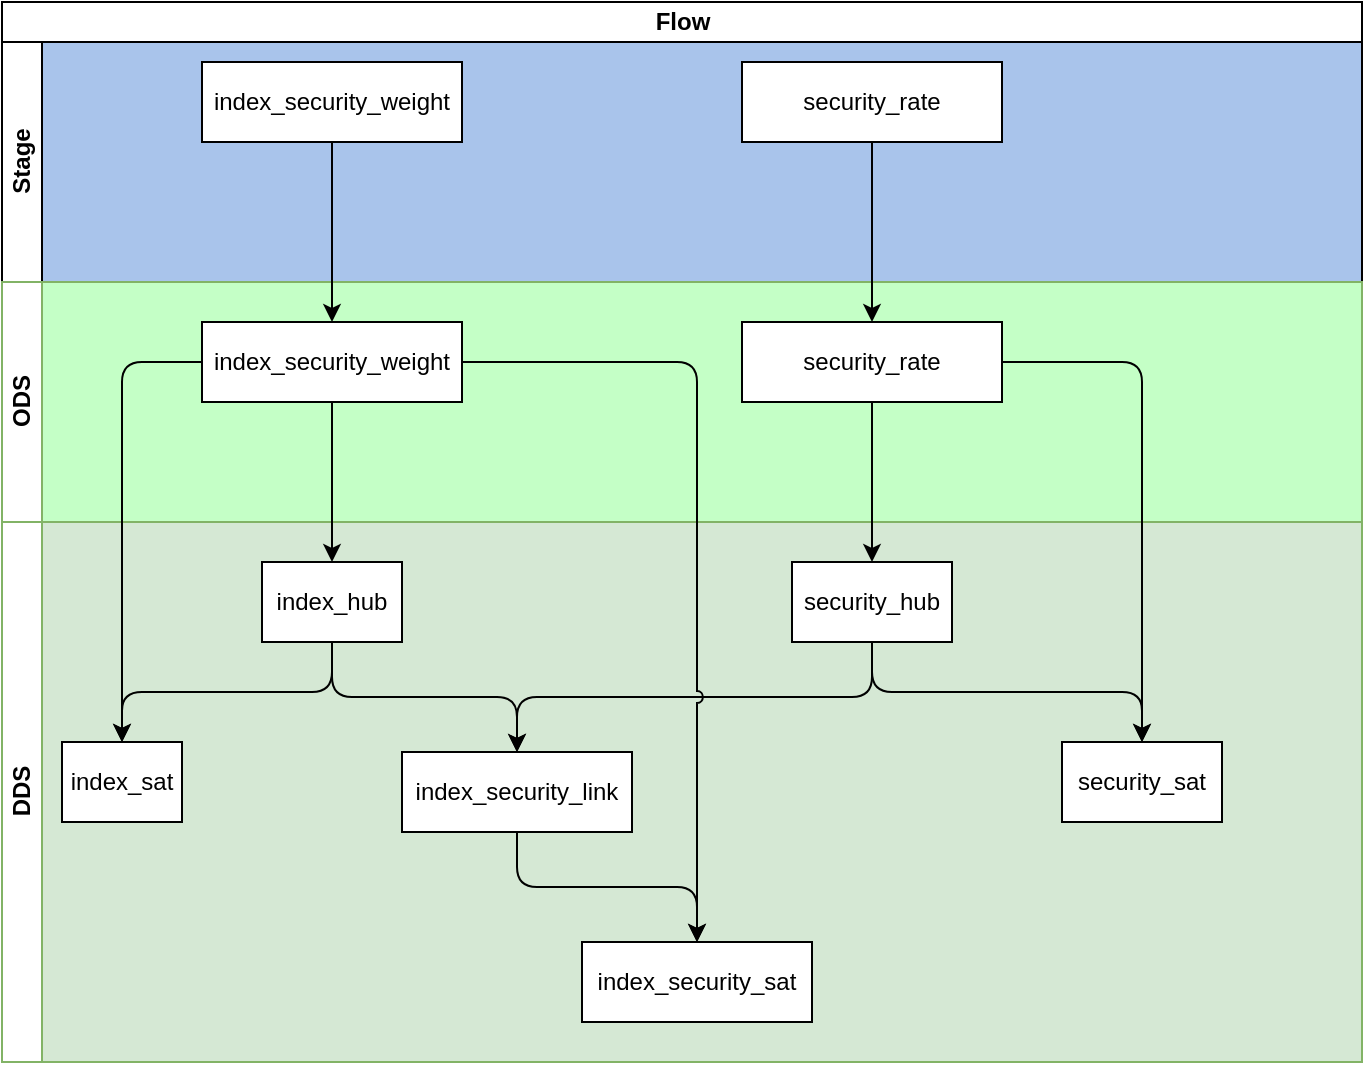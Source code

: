 <mxfile version="14.5.1" type="device"><diagram id="kgpKYQtTHZ0yAKxKKP6v" name="Page-1"><mxGraphModel dx="1422" dy="822" grid="1" gridSize="10" guides="1" tooltips="1" connect="1" arrows="1" fold="1" page="1" pageScale="1" pageWidth="850" pageHeight="1100" math="0" shadow="0"><root><mxCell id="0"/><mxCell id="1" parent="0"/><mxCell id="UjyNvOaD0_XeSE8_l7fK-49" value="Flow" style="swimlane;html=1;childLayout=stackLayout;resizeParent=1;resizeParentMax=0;horizontal=1;startSize=20;horizontalStack=0;" vertex="1" parent="1"><mxGeometry x="80" y="60" width="680" height="530" as="geometry"/></mxCell><mxCell id="UjyNvOaD0_XeSE8_l7fK-50" value="Stage" style="swimlane;html=1;startSize=20;horizontal=0;fillColor=none;swimlaneFillColor=#A9C4EB;" vertex="1" parent="UjyNvOaD0_XeSE8_l7fK-49"><mxGeometry y="20" width="680" height="120" as="geometry"><mxRectangle y="20" width="480" height="20" as="alternateBounds"/></mxGeometry></mxCell><mxCell id="UjyNvOaD0_XeSE8_l7fK-66" value="index_security_weight" style="rounded=0;whiteSpace=wrap;html=1;" vertex="1" parent="UjyNvOaD0_XeSE8_l7fK-50"><mxGeometry x="100" y="10" width="130" height="40" as="geometry"/></mxCell><mxCell id="UjyNvOaD0_XeSE8_l7fK-68" value="security_rate" style="rounded=0;whiteSpace=wrap;html=1;" vertex="1" parent="UjyNvOaD0_XeSE8_l7fK-50"><mxGeometry x="370" y="10" width="130" height="40" as="geometry"/></mxCell><mxCell id="UjyNvOaD0_XeSE8_l7fK-51" value="ODS" style="swimlane;html=1;startSize=20;horizontal=0;strokeColor=#82b366;swimlaneFillColor=#C4FFC6;fillColor=none;" vertex="1" parent="UjyNvOaD0_XeSE8_l7fK-49"><mxGeometry y="140" width="680" height="120" as="geometry"><mxRectangle y="140" width="480" height="20" as="alternateBounds"/></mxGeometry></mxCell><mxCell id="UjyNvOaD0_XeSE8_l7fK-67" value="index_security_weight" style="rounded=0;whiteSpace=wrap;html=1;" vertex="1" parent="UjyNvOaD0_XeSE8_l7fK-51"><mxGeometry x="100" y="20" width="130" height="40" as="geometry"/></mxCell><mxCell id="UjyNvOaD0_XeSE8_l7fK-69" value="security_rate" style="rounded=0;whiteSpace=wrap;html=1;" vertex="1" parent="UjyNvOaD0_XeSE8_l7fK-51"><mxGeometry x="370" y="20" width="130" height="40" as="geometry"/></mxCell><mxCell id="UjyNvOaD0_XeSE8_l7fK-52" value="DDS" style="swimlane;html=1;startSize=20;horizontal=0;swimlaneFillColor=#D5E8D4;strokeColor=#82b366;fillColor=none;" vertex="1" parent="UjyNvOaD0_XeSE8_l7fK-49"><mxGeometry y="260" width="680" height="270" as="geometry"/></mxCell><mxCell id="UjyNvOaD0_XeSE8_l7fK-70" value="index_hub" style="rounded=0;whiteSpace=wrap;html=1;" vertex="1" parent="UjyNvOaD0_XeSE8_l7fK-52"><mxGeometry x="130" y="20" width="70" height="40" as="geometry"/></mxCell><mxCell id="UjyNvOaD0_XeSE8_l7fK-71" value="index_sat" style="rounded=0;whiteSpace=wrap;html=1;" vertex="1" parent="UjyNvOaD0_XeSE8_l7fK-52"><mxGeometry x="30" y="110" width="60" height="40" as="geometry"/></mxCell><mxCell id="UjyNvOaD0_XeSE8_l7fK-72" value="security_hub" style="rounded=0;whiteSpace=wrap;html=1;" vertex="1" parent="UjyNvOaD0_XeSE8_l7fK-52"><mxGeometry x="395" y="20" width="80" height="40" as="geometry"/></mxCell><mxCell id="UjyNvOaD0_XeSE8_l7fK-73" value="security_sat" style="rounded=0;whiteSpace=wrap;html=1;" vertex="1" parent="UjyNvOaD0_XeSE8_l7fK-52"><mxGeometry x="530" y="110" width="80" height="40" as="geometry"/></mxCell><mxCell id="UjyNvOaD0_XeSE8_l7fK-74" value="index_security_link" style="rounded=0;whiteSpace=wrap;html=1;" vertex="1" parent="UjyNvOaD0_XeSE8_l7fK-52"><mxGeometry x="200" y="115" width="115" height="40" as="geometry"/></mxCell><mxCell id="UjyNvOaD0_XeSE8_l7fK-75" value="index_security_sat" style="rounded=0;whiteSpace=wrap;html=1;" vertex="1" parent="UjyNvOaD0_XeSE8_l7fK-52"><mxGeometry x="290" y="210" width="115" height="40" as="geometry"/></mxCell><mxCell id="UjyNvOaD0_XeSE8_l7fK-80" value="" style="endArrow=classic;html=1;edgeStyle=orthogonalEdgeStyle;exitX=0.5;exitY=1;exitDx=0;exitDy=0;entryX=0.5;entryY=0;entryDx=0;entryDy=0;" edge="1" parent="UjyNvOaD0_XeSE8_l7fK-52" source="UjyNvOaD0_XeSE8_l7fK-72" target="UjyNvOaD0_XeSE8_l7fK-73"><mxGeometry width="50" height="50" relative="1" as="geometry"><mxPoint x="350" y="-20" as="sourcePoint"/><mxPoint x="250" y="30" as="targetPoint"/></mxGeometry></mxCell><mxCell id="UjyNvOaD0_XeSE8_l7fK-83" value="" style="endArrow=classic;html=1;edgeStyle=orthogonalEdgeStyle;exitX=0.5;exitY=1;exitDx=0;exitDy=0;" edge="1" parent="UjyNvOaD0_XeSE8_l7fK-52" source="UjyNvOaD0_XeSE8_l7fK-70" target="UjyNvOaD0_XeSE8_l7fK-71"><mxGeometry width="50" height="50" relative="1" as="geometry"><mxPoint x="355" y="70" as="sourcePoint"/><mxPoint x="490" y="110" as="targetPoint"/></mxGeometry></mxCell><mxCell id="UjyNvOaD0_XeSE8_l7fK-84" value="" style="endArrow=classic;html=1;exitX=0.5;exitY=1;exitDx=0;exitDy=0;edgeStyle=orthogonalEdgeStyle;" edge="1" parent="UjyNvOaD0_XeSE8_l7fK-52" source="UjyNvOaD0_XeSE8_l7fK-72" target="UjyNvOaD0_XeSE8_l7fK-74"><mxGeometry width="50" height="50" relative="1" as="geometry"><mxPoint x="175" y="-50" as="sourcePoint"/><mxPoint x="175" y="30" as="targetPoint"/></mxGeometry></mxCell><mxCell id="UjyNvOaD0_XeSE8_l7fK-85" value="" style="endArrow=classic;html=1;edgeStyle=orthogonalEdgeStyle;" edge="1" parent="UjyNvOaD0_XeSE8_l7fK-52" source="UjyNvOaD0_XeSE8_l7fK-70" target="UjyNvOaD0_XeSE8_l7fK-74"><mxGeometry width="50" height="50" relative="1" as="geometry"><mxPoint x="355" y="60" as="sourcePoint"/><mxPoint x="267.5" y="140" as="targetPoint"/></mxGeometry></mxCell><mxCell id="UjyNvOaD0_XeSE8_l7fK-87" value="" style="endArrow=classic;html=1;edgeStyle=orthogonalEdgeStyle;exitX=0.5;exitY=1;exitDx=0;exitDy=0;entryX=0.5;entryY=0;entryDx=0;entryDy=0;" edge="1" parent="UjyNvOaD0_XeSE8_l7fK-52" source="UjyNvOaD0_XeSE8_l7fK-74" target="UjyNvOaD0_XeSE8_l7fK-75"><mxGeometry width="50" height="50" relative="1" as="geometry"><mxPoint x="240" y="-70" as="sourcePoint"/><mxPoint x="275.5" y="220" as="targetPoint"/></mxGeometry></mxCell><mxCell id="UjyNvOaD0_XeSE8_l7fK-76" value="" style="endArrow=classic;html=1;exitX=0.5;exitY=1;exitDx=0;exitDy=0;edgeStyle=orthogonalEdgeStyle;" edge="1" parent="UjyNvOaD0_XeSE8_l7fK-49" source="UjyNvOaD0_XeSE8_l7fK-66" target="UjyNvOaD0_XeSE8_l7fK-67"><mxGeometry width="50" height="50" relative="1" as="geometry"><mxPoint x="410" y="260" as="sourcePoint"/><mxPoint x="460" y="210" as="targetPoint"/></mxGeometry></mxCell><mxCell id="UjyNvOaD0_XeSE8_l7fK-77" value="" style="endArrow=classic;html=1;exitX=0.5;exitY=1;exitDx=0;exitDy=0;entryX=0.5;entryY=0;entryDx=0;entryDy=0;edgeStyle=orthogonalEdgeStyle;" edge="1" parent="UjyNvOaD0_XeSE8_l7fK-49" source="UjyNvOaD0_XeSE8_l7fK-68" target="UjyNvOaD0_XeSE8_l7fK-69"><mxGeometry width="50" height="50" relative="1" as="geometry"><mxPoint x="115" y="80" as="sourcePoint"/><mxPoint x="115" y="170" as="targetPoint"/></mxGeometry></mxCell><mxCell id="UjyNvOaD0_XeSE8_l7fK-78" value="" style="endArrow=classic;html=1;exitX=0.5;exitY=1;exitDx=0;exitDy=0;entryX=0.5;entryY=0;entryDx=0;entryDy=0;edgeStyle=orthogonalEdgeStyle;" edge="1" parent="UjyNvOaD0_XeSE8_l7fK-49" source="UjyNvOaD0_XeSE8_l7fK-67" target="UjyNvOaD0_XeSE8_l7fK-70"><mxGeometry width="50" height="50" relative="1" as="geometry"><mxPoint x="125" y="90" as="sourcePoint"/><mxPoint x="125" y="180" as="targetPoint"/></mxGeometry></mxCell><mxCell id="UjyNvOaD0_XeSE8_l7fK-79" value="" style="endArrow=classic;html=1;exitX=0.5;exitY=1;exitDx=0;exitDy=0;edgeStyle=orthogonalEdgeStyle;" edge="1" parent="UjyNvOaD0_XeSE8_l7fK-49" source="UjyNvOaD0_XeSE8_l7fK-69" target="UjyNvOaD0_XeSE8_l7fK-72"><mxGeometry width="50" height="50" relative="1" as="geometry"><mxPoint x="135" y="100" as="sourcePoint"/><mxPoint x="240" y="280" as="targetPoint"/></mxGeometry></mxCell><mxCell id="UjyNvOaD0_XeSE8_l7fK-81" value="" style="endArrow=classic;html=1;edgeStyle=orthogonalEdgeStyle;entryX=0.5;entryY=0;entryDx=0;entryDy=0;" edge="1" parent="UjyNvOaD0_XeSE8_l7fK-49" source="UjyNvOaD0_XeSE8_l7fK-69" target="UjyNvOaD0_XeSE8_l7fK-73"><mxGeometry width="50" height="50" relative="1" as="geometry"><mxPoint x="250" y="330" as="sourcePoint"/><mxPoint x="330" y="370" as="targetPoint"/></mxGeometry></mxCell><mxCell id="UjyNvOaD0_XeSE8_l7fK-82" value="" style="endArrow=classic;html=1;edgeStyle=orthogonalEdgeStyle;entryX=0.5;entryY=0;entryDx=0;entryDy=0;" edge="1" parent="UjyNvOaD0_XeSE8_l7fK-49" source="UjyNvOaD0_XeSE8_l7fK-67" target="UjyNvOaD0_XeSE8_l7fK-71"><mxGeometry width="50" height="50" relative="1" as="geometry"><mxPoint x="275" y="210" as="sourcePoint"/><mxPoint x="275" y="290" as="targetPoint"/></mxGeometry></mxCell><mxCell id="UjyNvOaD0_XeSE8_l7fK-86" value="" style="endArrow=classic;html=1;edgeStyle=orthogonalEdgeStyle;exitX=1;exitY=0.5;exitDx=0;exitDy=0;jumpStyle=arc;" edge="1" parent="UjyNvOaD0_XeSE8_l7fK-49" source="UjyNvOaD0_XeSE8_l7fK-67" target="UjyNvOaD0_XeSE8_l7fK-75"><mxGeometry width="50" height="50" relative="1" as="geometry"><mxPoint x="175" y="330" as="sourcePoint"/><mxPoint x="267.5" y="400" as="targetPoint"/></mxGeometry></mxCell></root></mxGraphModel></diagram></mxfile>